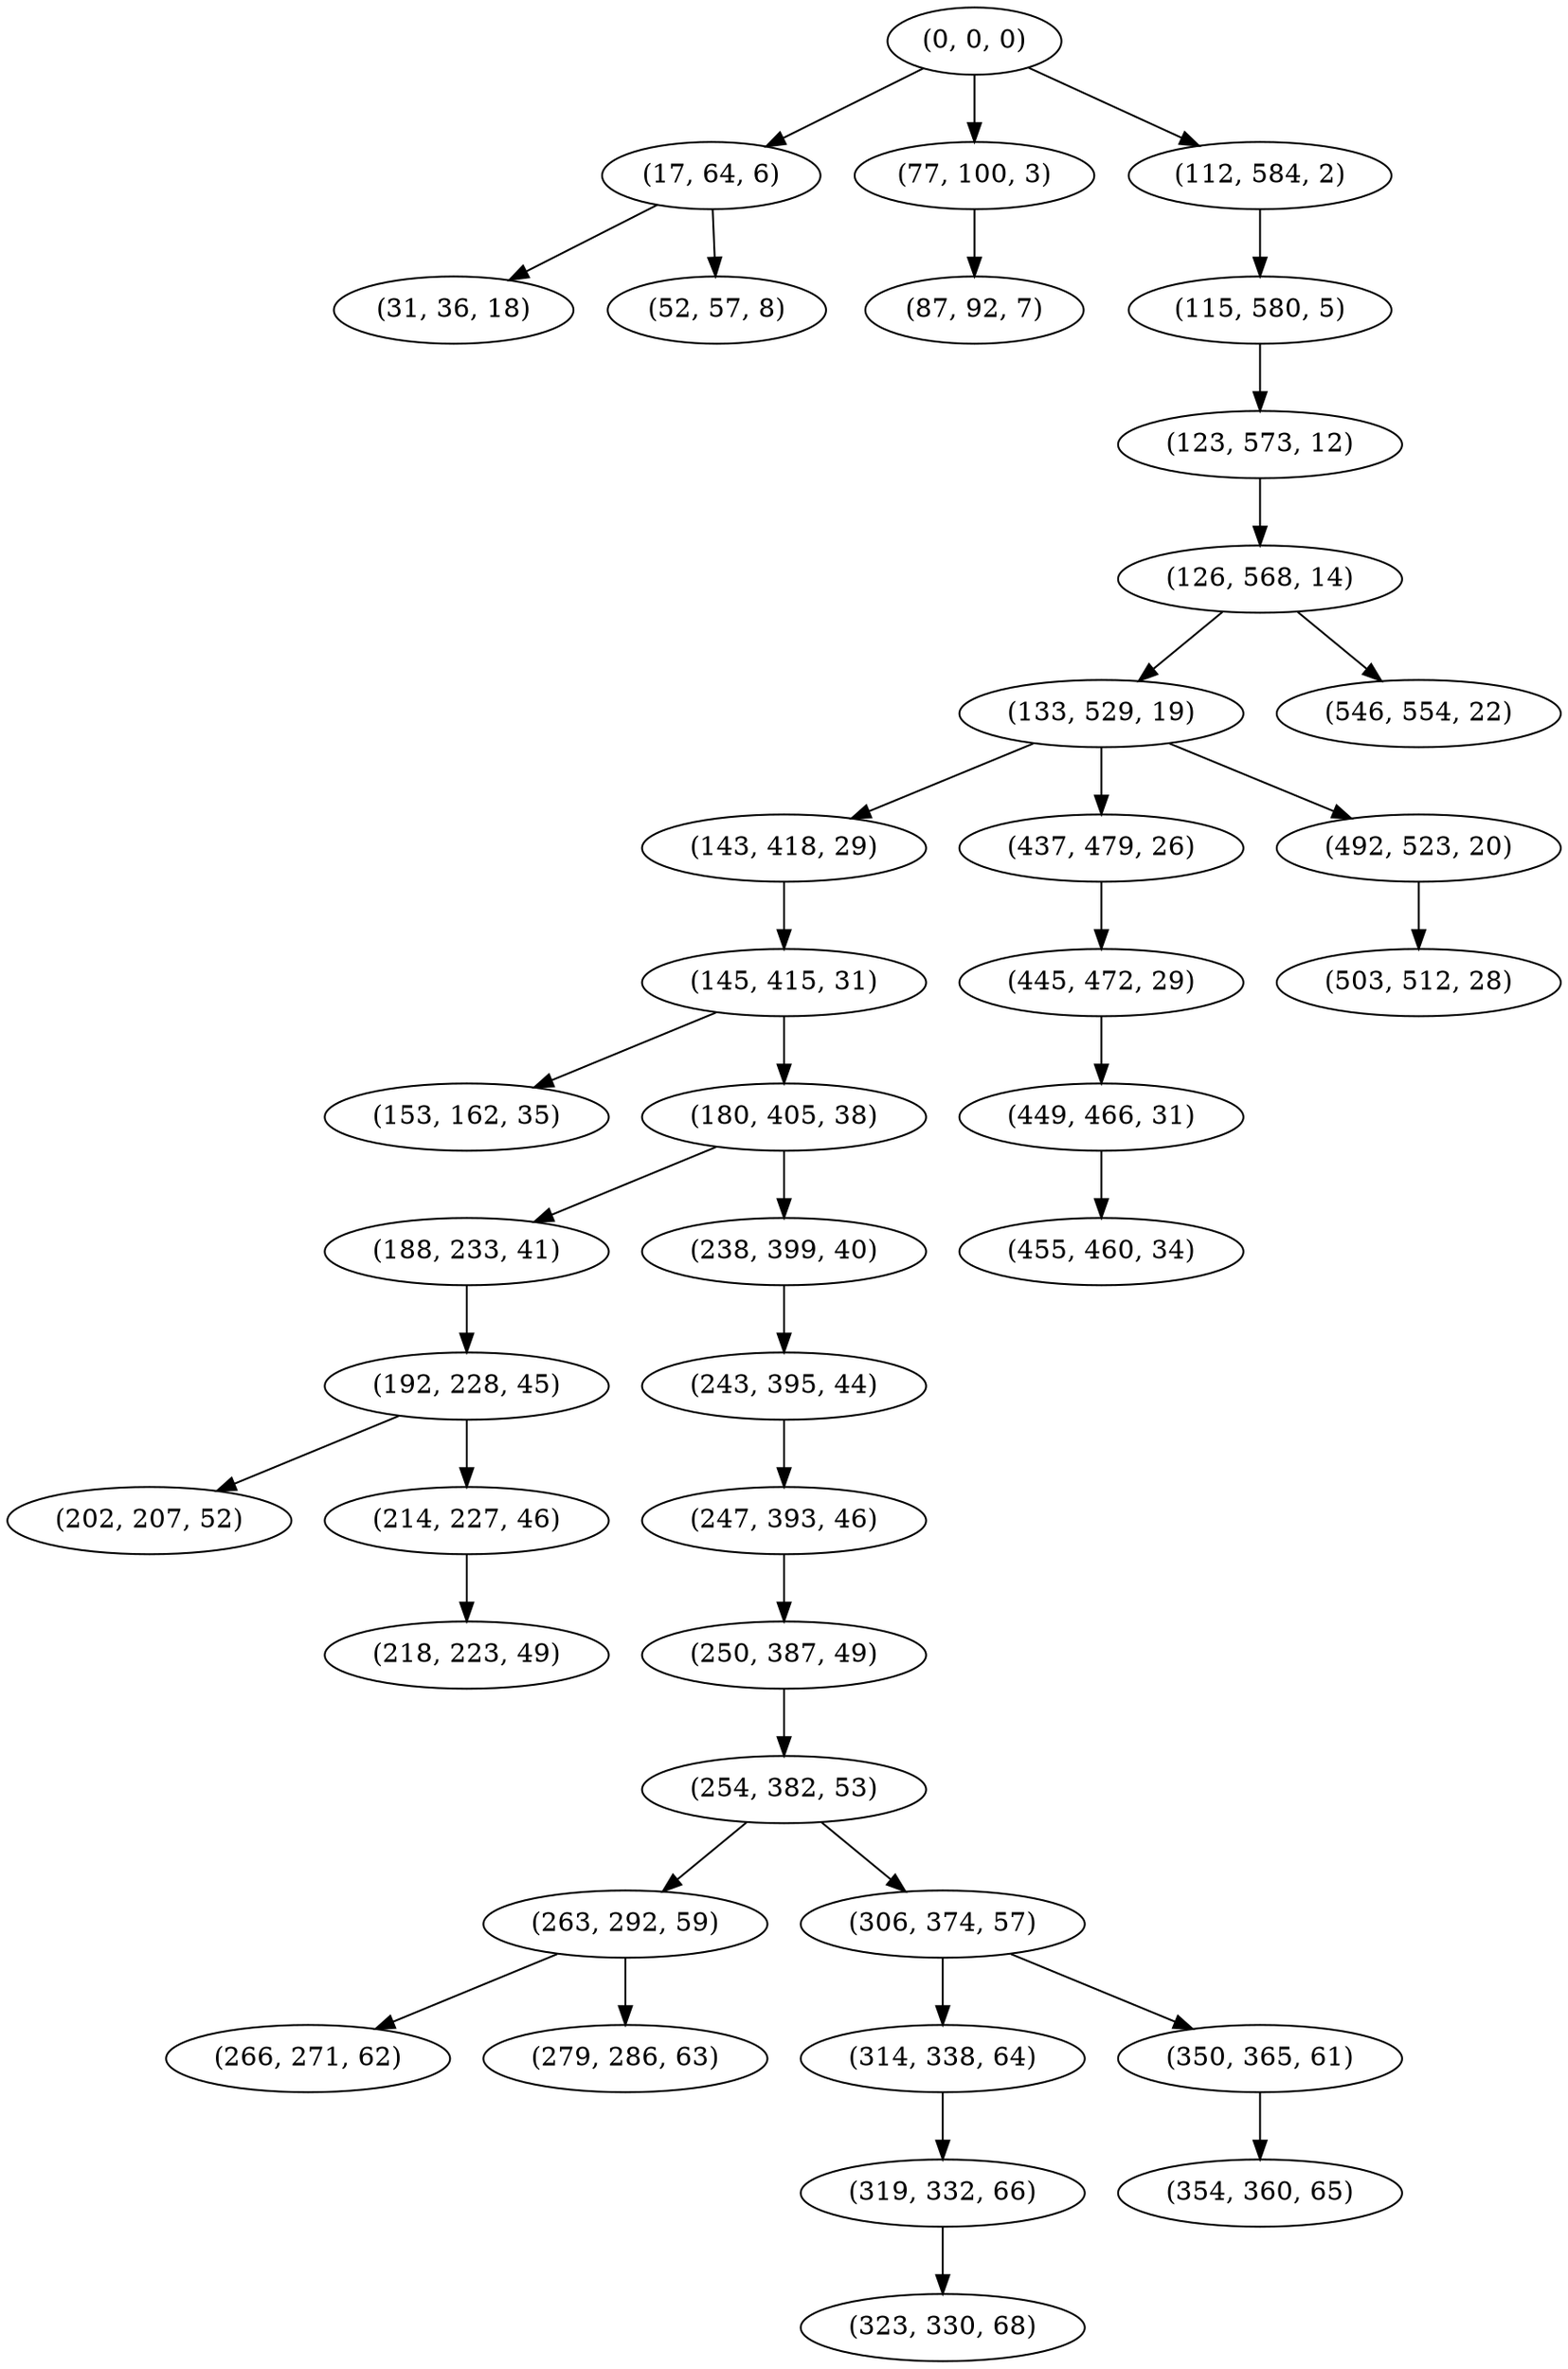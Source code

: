 digraph tree {
    "(0, 0, 0)";
    "(17, 64, 6)";
    "(31, 36, 18)";
    "(52, 57, 8)";
    "(77, 100, 3)";
    "(87, 92, 7)";
    "(112, 584, 2)";
    "(115, 580, 5)";
    "(123, 573, 12)";
    "(126, 568, 14)";
    "(133, 529, 19)";
    "(143, 418, 29)";
    "(145, 415, 31)";
    "(153, 162, 35)";
    "(180, 405, 38)";
    "(188, 233, 41)";
    "(192, 228, 45)";
    "(202, 207, 52)";
    "(214, 227, 46)";
    "(218, 223, 49)";
    "(238, 399, 40)";
    "(243, 395, 44)";
    "(247, 393, 46)";
    "(250, 387, 49)";
    "(254, 382, 53)";
    "(263, 292, 59)";
    "(266, 271, 62)";
    "(279, 286, 63)";
    "(306, 374, 57)";
    "(314, 338, 64)";
    "(319, 332, 66)";
    "(323, 330, 68)";
    "(350, 365, 61)";
    "(354, 360, 65)";
    "(437, 479, 26)";
    "(445, 472, 29)";
    "(449, 466, 31)";
    "(455, 460, 34)";
    "(492, 523, 20)";
    "(503, 512, 28)";
    "(546, 554, 22)";
    "(0, 0, 0)" -> "(17, 64, 6)";
    "(0, 0, 0)" -> "(77, 100, 3)";
    "(0, 0, 0)" -> "(112, 584, 2)";
    "(17, 64, 6)" -> "(31, 36, 18)";
    "(17, 64, 6)" -> "(52, 57, 8)";
    "(77, 100, 3)" -> "(87, 92, 7)";
    "(112, 584, 2)" -> "(115, 580, 5)";
    "(115, 580, 5)" -> "(123, 573, 12)";
    "(123, 573, 12)" -> "(126, 568, 14)";
    "(126, 568, 14)" -> "(133, 529, 19)";
    "(126, 568, 14)" -> "(546, 554, 22)";
    "(133, 529, 19)" -> "(143, 418, 29)";
    "(133, 529, 19)" -> "(437, 479, 26)";
    "(133, 529, 19)" -> "(492, 523, 20)";
    "(143, 418, 29)" -> "(145, 415, 31)";
    "(145, 415, 31)" -> "(153, 162, 35)";
    "(145, 415, 31)" -> "(180, 405, 38)";
    "(180, 405, 38)" -> "(188, 233, 41)";
    "(180, 405, 38)" -> "(238, 399, 40)";
    "(188, 233, 41)" -> "(192, 228, 45)";
    "(192, 228, 45)" -> "(202, 207, 52)";
    "(192, 228, 45)" -> "(214, 227, 46)";
    "(214, 227, 46)" -> "(218, 223, 49)";
    "(238, 399, 40)" -> "(243, 395, 44)";
    "(243, 395, 44)" -> "(247, 393, 46)";
    "(247, 393, 46)" -> "(250, 387, 49)";
    "(250, 387, 49)" -> "(254, 382, 53)";
    "(254, 382, 53)" -> "(263, 292, 59)";
    "(254, 382, 53)" -> "(306, 374, 57)";
    "(263, 292, 59)" -> "(266, 271, 62)";
    "(263, 292, 59)" -> "(279, 286, 63)";
    "(306, 374, 57)" -> "(314, 338, 64)";
    "(306, 374, 57)" -> "(350, 365, 61)";
    "(314, 338, 64)" -> "(319, 332, 66)";
    "(319, 332, 66)" -> "(323, 330, 68)";
    "(350, 365, 61)" -> "(354, 360, 65)";
    "(437, 479, 26)" -> "(445, 472, 29)";
    "(445, 472, 29)" -> "(449, 466, 31)";
    "(449, 466, 31)" -> "(455, 460, 34)";
    "(492, 523, 20)" -> "(503, 512, 28)";
}
